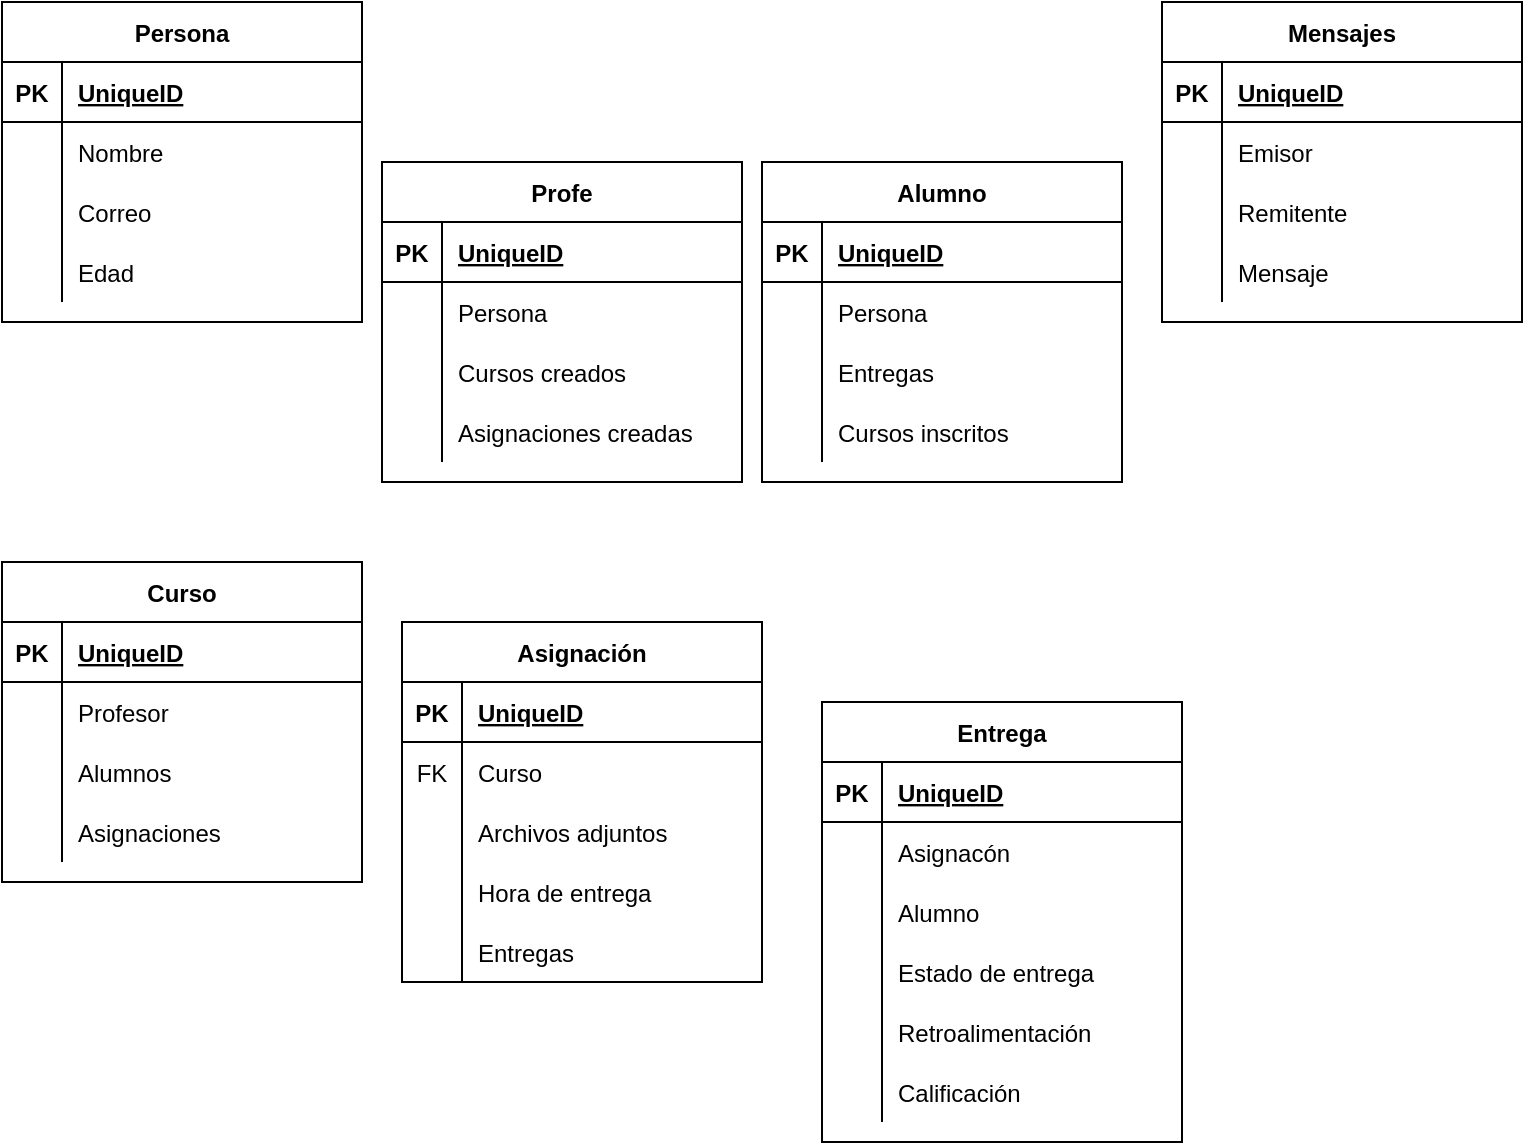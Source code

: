 <mxfile version="14.5.1" type="device"><diagram id="R2lEEEUBdFMjLlhIrx00" name="Page-1"><mxGraphModel dx="1086" dy="966" grid="1" gridSize="10" guides="1" tooltips="1" connect="1" arrows="1" fold="1" page="1" pageScale="1" pageWidth="850" pageHeight="1100" background="none" math="0" shadow="0" extFonts="Permanent Marker^https://fonts.googleapis.com/css?family=Permanent+Marker"><root><mxCell id="0"/><mxCell id="1" parent="0"/><mxCell id="Jiv9dz9tbKsuWV7zUloT-1" value="Persona" style="shape=table;startSize=30;container=1;collapsible=1;childLayout=tableLayout;fixedRows=1;rowLines=0;fontStyle=1;align=center;resizeLast=1;" parent="1" vertex="1"><mxGeometry x="20" y="240" width="180" height="160" as="geometry"/></mxCell><mxCell id="Jiv9dz9tbKsuWV7zUloT-2" value="" style="shape=partialRectangle;collapsible=0;dropTarget=0;pointerEvents=0;fillColor=none;top=0;left=0;bottom=1;right=0;points=[[0,0.5],[1,0.5]];portConstraint=eastwest;" parent="Jiv9dz9tbKsuWV7zUloT-1" vertex="1"><mxGeometry y="30" width="180" height="30" as="geometry"/></mxCell><mxCell id="Jiv9dz9tbKsuWV7zUloT-3" value="PK" style="shape=partialRectangle;connectable=0;fillColor=none;top=0;left=0;bottom=0;right=0;fontStyle=1;overflow=hidden;" parent="Jiv9dz9tbKsuWV7zUloT-2" vertex="1"><mxGeometry width="30" height="30" as="geometry"/></mxCell><mxCell id="Jiv9dz9tbKsuWV7zUloT-4" value="UniqueID" style="shape=partialRectangle;connectable=0;fillColor=none;top=0;left=0;bottom=0;right=0;align=left;spacingLeft=6;fontStyle=5;overflow=hidden;" parent="Jiv9dz9tbKsuWV7zUloT-2" vertex="1"><mxGeometry x="30" width="150" height="30" as="geometry"/></mxCell><mxCell id="Jiv9dz9tbKsuWV7zUloT-5" value="" style="shape=partialRectangle;collapsible=0;dropTarget=0;pointerEvents=0;fillColor=none;top=0;left=0;bottom=0;right=0;points=[[0,0.5],[1,0.5]];portConstraint=eastwest;" parent="Jiv9dz9tbKsuWV7zUloT-1" vertex="1"><mxGeometry y="60" width="180" height="30" as="geometry"/></mxCell><mxCell id="Jiv9dz9tbKsuWV7zUloT-6" value="" style="shape=partialRectangle;connectable=0;fillColor=none;top=0;left=0;bottom=0;right=0;editable=1;overflow=hidden;" parent="Jiv9dz9tbKsuWV7zUloT-5" vertex="1"><mxGeometry width="30" height="30" as="geometry"/></mxCell><mxCell id="Jiv9dz9tbKsuWV7zUloT-7" value="Nombre" style="shape=partialRectangle;connectable=0;fillColor=none;top=0;left=0;bottom=0;right=0;align=left;spacingLeft=6;overflow=hidden;" parent="Jiv9dz9tbKsuWV7zUloT-5" vertex="1"><mxGeometry x="30" width="150" height="30" as="geometry"/></mxCell><mxCell id="Jiv9dz9tbKsuWV7zUloT-8" value="" style="shape=partialRectangle;collapsible=0;dropTarget=0;pointerEvents=0;fillColor=none;top=0;left=0;bottom=0;right=0;points=[[0,0.5],[1,0.5]];portConstraint=eastwest;" parent="Jiv9dz9tbKsuWV7zUloT-1" vertex="1"><mxGeometry y="90" width="180" height="30" as="geometry"/></mxCell><mxCell id="Jiv9dz9tbKsuWV7zUloT-9" value="" style="shape=partialRectangle;connectable=0;fillColor=none;top=0;left=0;bottom=0;right=0;editable=1;overflow=hidden;" parent="Jiv9dz9tbKsuWV7zUloT-8" vertex="1"><mxGeometry width="30" height="30" as="geometry"/></mxCell><mxCell id="Jiv9dz9tbKsuWV7zUloT-10" value="Correo" style="shape=partialRectangle;connectable=0;fillColor=none;top=0;left=0;bottom=0;right=0;align=left;spacingLeft=6;overflow=hidden;" parent="Jiv9dz9tbKsuWV7zUloT-8" vertex="1"><mxGeometry x="30" width="150" height="30" as="geometry"/></mxCell><mxCell id="Jiv9dz9tbKsuWV7zUloT-11" value="" style="shape=partialRectangle;collapsible=0;dropTarget=0;pointerEvents=0;fillColor=none;top=0;left=0;bottom=0;right=0;points=[[0,0.5],[1,0.5]];portConstraint=eastwest;" parent="Jiv9dz9tbKsuWV7zUloT-1" vertex="1"><mxGeometry y="120" width="180" height="30" as="geometry"/></mxCell><mxCell id="Jiv9dz9tbKsuWV7zUloT-12" value="" style="shape=partialRectangle;connectable=0;fillColor=none;top=0;left=0;bottom=0;right=0;editable=1;overflow=hidden;" parent="Jiv9dz9tbKsuWV7zUloT-11" vertex="1"><mxGeometry width="30" height="30" as="geometry"/></mxCell><mxCell id="Jiv9dz9tbKsuWV7zUloT-13" value="Edad" style="shape=partialRectangle;connectable=0;fillColor=none;top=0;left=0;bottom=0;right=0;align=left;spacingLeft=6;overflow=hidden;" parent="Jiv9dz9tbKsuWV7zUloT-11" vertex="1"><mxGeometry x="30" width="150" height="30" as="geometry"/></mxCell><mxCell id="Jiv9dz9tbKsuWV7zUloT-14" value="Curso" style="shape=table;startSize=30;container=1;collapsible=1;childLayout=tableLayout;fixedRows=1;rowLines=0;fontStyle=1;align=center;resizeLast=1;" parent="1" vertex="1"><mxGeometry x="20" y="520" width="180" height="160" as="geometry"/></mxCell><mxCell id="Jiv9dz9tbKsuWV7zUloT-15" value="" style="shape=partialRectangle;collapsible=0;dropTarget=0;pointerEvents=0;fillColor=none;top=0;left=0;bottom=1;right=0;points=[[0,0.5],[1,0.5]];portConstraint=eastwest;" parent="Jiv9dz9tbKsuWV7zUloT-14" vertex="1"><mxGeometry y="30" width="180" height="30" as="geometry"/></mxCell><mxCell id="Jiv9dz9tbKsuWV7zUloT-16" value="PK" style="shape=partialRectangle;connectable=0;fillColor=none;top=0;left=0;bottom=0;right=0;fontStyle=1;overflow=hidden;" parent="Jiv9dz9tbKsuWV7zUloT-15" vertex="1"><mxGeometry width="30" height="30" as="geometry"/></mxCell><mxCell id="Jiv9dz9tbKsuWV7zUloT-17" value="UniqueID" style="shape=partialRectangle;connectable=0;fillColor=none;top=0;left=0;bottom=0;right=0;align=left;spacingLeft=6;fontStyle=5;overflow=hidden;" parent="Jiv9dz9tbKsuWV7zUloT-15" vertex="1"><mxGeometry x="30" width="150" height="30" as="geometry"/></mxCell><mxCell id="Jiv9dz9tbKsuWV7zUloT-18" value="" style="shape=partialRectangle;collapsible=0;dropTarget=0;pointerEvents=0;fillColor=none;top=0;left=0;bottom=0;right=0;points=[[0,0.5],[1,0.5]];portConstraint=eastwest;" parent="Jiv9dz9tbKsuWV7zUloT-14" vertex="1"><mxGeometry y="60" width="180" height="30" as="geometry"/></mxCell><mxCell id="Jiv9dz9tbKsuWV7zUloT-19" value="" style="shape=partialRectangle;connectable=0;fillColor=none;top=0;left=0;bottom=0;right=0;editable=1;overflow=hidden;" parent="Jiv9dz9tbKsuWV7zUloT-18" vertex="1"><mxGeometry width="30" height="30" as="geometry"/></mxCell><mxCell id="Jiv9dz9tbKsuWV7zUloT-20" value="Profesor" style="shape=partialRectangle;connectable=0;fillColor=none;top=0;left=0;bottom=0;right=0;align=left;spacingLeft=6;overflow=hidden;" parent="Jiv9dz9tbKsuWV7zUloT-18" vertex="1"><mxGeometry x="30" width="150" height="30" as="geometry"/></mxCell><mxCell id="Jiv9dz9tbKsuWV7zUloT-21" value="" style="shape=partialRectangle;collapsible=0;dropTarget=0;pointerEvents=0;fillColor=none;top=0;left=0;bottom=0;right=0;points=[[0,0.5],[1,0.5]];portConstraint=eastwest;" parent="Jiv9dz9tbKsuWV7zUloT-14" vertex="1"><mxGeometry y="90" width="180" height="30" as="geometry"/></mxCell><mxCell id="Jiv9dz9tbKsuWV7zUloT-22" value="" style="shape=partialRectangle;connectable=0;fillColor=none;top=0;left=0;bottom=0;right=0;editable=1;overflow=hidden;" parent="Jiv9dz9tbKsuWV7zUloT-21" vertex="1"><mxGeometry width="30" height="30" as="geometry"/></mxCell><mxCell id="Jiv9dz9tbKsuWV7zUloT-23" value="Alumnos" style="shape=partialRectangle;connectable=0;fillColor=none;top=0;left=0;bottom=0;right=0;align=left;spacingLeft=6;overflow=hidden;" parent="Jiv9dz9tbKsuWV7zUloT-21" vertex="1"><mxGeometry x="30" width="150" height="30" as="geometry"/></mxCell><mxCell id="Jiv9dz9tbKsuWV7zUloT-24" value="" style="shape=partialRectangle;collapsible=0;dropTarget=0;pointerEvents=0;fillColor=none;top=0;left=0;bottom=0;right=0;points=[[0,0.5],[1,0.5]];portConstraint=eastwest;" parent="Jiv9dz9tbKsuWV7zUloT-14" vertex="1"><mxGeometry y="120" width="180" height="30" as="geometry"/></mxCell><mxCell id="Jiv9dz9tbKsuWV7zUloT-25" value="" style="shape=partialRectangle;connectable=0;fillColor=none;top=0;left=0;bottom=0;right=0;editable=1;overflow=hidden;" parent="Jiv9dz9tbKsuWV7zUloT-24" vertex="1"><mxGeometry width="30" height="30" as="geometry"/></mxCell><mxCell id="Jiv9dz9tbKsuWV7zUloT-26" value="Asignaciones" style="shape=partialRectangle;connectable=0;fillColor=none;top=0;left=0;bottom=0;right=0;align=left;spacingLeft=6;overflow=hidden;" parent="Jiv9dz9tbKsuWV7zUloT-24" vertex="1"><mxGeometry x="30" width="150" height="30" as="geometry"/></mxCell><mxCell id="Jiv9dz9tbKsuWV7zUloT-27" value="Asignación" style="shape=table;startSize=30;container=1;collapsible=1;childLayout=tableLayout;fixedRows=1;rowLines=0;fontStyle=1;align=center;resizeLast=1;" parent="1" vertex="1"><mxGeometry x="220" y="550" width="180" height="180" as="geometry"/></mxCell><mxCell id="Jiv9dz9tbKsuWV7zUloT-28" value="" style="shape=partialRectangle;collapsible=0;dropTarget=0;pointerEvents=0;fillColor=none;top=0;left=0;bottom=1;right=0;points=[[0,0.5],[1,0.5]];portConstraint=eastwest;" parent="Jiv9dz9tbKsuWV7zUloT-27" vertex="1"><mxGeometry y="30" width="180" height="30" as="geometry"/></mxCell><mxCell id="Jiv9dz9tbKsuWV7zUloT-29" value="PK" style="shape=partialRectangle;connectable=0;fillColor=none;top=0;left=0;bottom=0;right=0;fontStyle=1;overflow=hidden;" parent="Jiv9dz9tbKsuWV7zUloT-28" vertex="1"><mxGeometry width="30" height="30" as="geometry"/></mxCell><mxCell id="Jiv9dz9tbKsuWV7zUloT-30" value="UniqueID" style="shape=partialRectangle;connectable=0;fillColor=none;top=0;left=0;bottom=0;right=0;align=left;spacingLeft=6;fontStyle=5;overflow=hidden;" parent="Jiv9dz9tbKsuWV7zUloT-28" vertex="1"><mxGeometry x="30" width="150" height="30" as="geometry"/></mxCell><mxCell id="Jiv9dz9tbKsuWV7zUloT-31" value="" style="shape=partialRectangle;collapsible=0;dropTarget=0;pointerEvents=0;fillColor=none;top=0;left=0;bottom=0;right=0;points=[[0,0.5],[1,0.5]];portConstraint=eastwest;" parent="Jiv9dz9tbKsuWV7zUloT-27" vertex="1"><mxGeometry y="60" width="180" height="30" as="geometry"/></mxCell><mxCell id="Jiv9dz9tbKsuWV7zUloT-32" value="FK" style="shape=partialRectangle;connectable=0;fillColor=none;top=0;left=0;bottom=0;right=0;editable=1;overflow=hidden;" parent="Jiv9dz9tbKsuWV7zUloT-31" vertex="1"><mxGeometry width="30" height="30" as="geometry"/></mxCell><mxCell id="Jiv9dz9tbKsuWV7zUloT-33" value="Curso" style="shape=partialRectangle;connectable=0;fillColor=none;top=0;left=0;bottom=0;right=0;align=left;spacingLeft=6;overflow=hidden;" parent="Jiv9dz9tbKsuWV7zUloT-31" vertex="1"><mxGeometry x="30" width="150" height="30" as="geometry"/></mxCell><mxCell id="Jiv9dz9tbKsuWV7zUloT-34" value="" style="shape=partialRectangle;collapsible=0;dropTarget=0;pointerEvents=0;fillColor=none;top=0;left=0;bottom=0;right=0;points=[[0,0.5],[1,0.5]];portConstraint=eastwest;" parent="Jiv9dz9tbKsuWV7zUloT-27" vertex="1"><mxGeometry y="90" width="180" height="30" as="geometry"/></mxCell><mxCell id="Jiv9dz9tbKsuWV7zUloT-35" value="" style="shape=partialRectangle;connectable=0;fillColor=none;top=0;left=0;bottom=0;right=0;editable=1;overflow=hidden;" parent="Jiv9dz9tbKsuWV7zUloT-34" vertex="1"><mxGeometry width="30" height="30" as="geometry"/></mxCell><mxCell id="Jiv9dz9tbKsuWV7zUloT-36" value="Archivos adjuntos" style="shape=partialRectangle;connectable=0;fillColor=none;top=0;left=0;bottom=0;right=0;align=left;spacingLeft=6;overflow=hidden;" parent="Jiv9dz9tbKsuWV7zUloT-34" vertex="1"><mxGeometry x="30" width="150" height="30" as="geometry"/></mxCell><mxCell id="Jiv9dz9tbKsuWV7zUloT-37" value="" style="shape=partialRectangle;collapsible=0;dropTarget=0;pointerEvents=0;fillColor=none;top=0;left=0;bottom=0;right=0;points=[[0,0.5],[1,0.5]];portConstraint=eastwest;" parent="Jiv9dz9tbKsuWV7zUloT-27" vertex="1"><mxGeometry y="120" width="180" height="30" as="geometry"/></mxCell><mxCell id="Jiv9dz9tbKsuWV7zUloT-38" value="" style="shape=partialRectangle;connectable=0;fillColor=none;top=0;left=0;bottom=0;right=0;editable=1;overflow=hidden;" parent="Jiv9dz9tbKsuWV7zUloT-37" vertex="1"><mxGeometry width="30" height="30" as="geometry"/></mxCell><mxCell id="Jiv9dz9tbKsuWV7zUloT-39" value="Hora de entrega" style="shape=partialRectangle;connectable=0;fillColor=none;top=0;left=0;bottom=0;right=0;align=left;spacingLeft=6;overflow=hidden;" parent="Jiv9dz9tbKsuWV7zUloT-37" vertex="1"><mxGeometry x="30" width="150" height="30" as="geometry"/></mxCell><mxCell id="Jiv9dz9tbKsuWV7zUloT-40" value="" style="shape=partialRectangle;collapsible=0;dropTarget=0;pointerEvents=0;fillColor=none;top=0;left=0;bottom=0;right=0;points=[[0,0.5],[1,0.5]];portConstraint=eastwest;" parent="Jiv9dz9tbKsuWV7zUloT-27" vertex="1"><mxGeometry y="150" width="180" height="30" as="geometry"/></mxCell><mxCell id="Jiv9dz9tbKsuWV7zUloT-41" value="" style="shape=partialRectangle;connectable=0;fillColor=none;top=0;left=0;bottom=0;right=0;fontStyle=0;overflow=hidden;" parent="Jiv9dz9tbKsuWV7zUloT-40" vertex="1"><mxGeometry width="30" height="30" as="geometry"/></mxCell><mxCell id="Jiv9dz9tbKsuWV7zUloT-42" value="Entregas" style="shape=partialRectangle;connectable=0;fillColor=none;top=0;left=0;bottom=0;right=0;align=left;spacingLeft=6;fontStyle=0;overflow=hidden;" parent="Jiv9dz9tbKsuWV7zUloT-40" vertex="1"><mxGeometry x="30" width="150" height="30" as="geometry"/></mxCell><mxCell id="Jiv9dz9tbKsuWV7zUloT-44" value="Mensajes" style="shape=table;startSize=30;container=1;collapsible=1;childLayout=tableLayout;fixedRows=1;rowLines=0;fontStyle=1;align=center;resizeLast=1;" parent="1" vertex="1"><mxGeometry x="600" y="240" width="180" height="160" as="geometry"/></mxCell><mxCell id="Jiv9dz9tbKsuWV7zUloT-45" value="" style="shape=partialRectangle;collapsible=0;dropTarget=0;pointerEvents=0;fillColor=none;top=0;left=0;bottom=1;right=0;points=[[0,0.5],[1,0.5]];portConstraint=eastwest;" parent="Jiv9dz9tbKsuWV7zUloT-44" vertex="1"><mxGeometry y="30" width="180" height="30" as="geometry"/></mxCell><mxCell id="Jiv9dz9tbKsuWV7zUloT-46" value="PK" style="shape=partialRectangle;connectable=0;fillColor=none;top=0;left=0;bottom=0;right=0;fontStyle=1;overflow=hidden;" parent="Jiv9dz9tbKsuWV7zUloT-45" vertex="1"><mxGeometry width="30" height="30" as="geometry"/></mxCell><mxCell id="Jiv9dz9tbKsuWV7zUloT-47" value="UniqueID" style="shape=partialRectangle;connectable=0;fillColor=none;top=0;left=0;bottom=0;right=0;align=left;spacingLeft=6;fontStyle=5;overflow=hidden;" parent="Jiv9dz9tbKsuWV7zUloT-45" vertex="1"><mxGeometry x="30" width="150" height="30" as="geometry"/></mxCell><mxCell id="Jiv9dz9tbKsuWV7zUloT-48" value="" style="shape=partialRectangle;collapsible=0;dropTarget=0;pointerEvents=0;fillColor=none;top=0;left=0;bottom=0;right=0;points=[[0,0.5],[1,0.5]];portConstraint=eastwest;" parent="Jiv9dz9tbKsuWV7zUloT-44" vertex="1"><mxGeometry y="60" width="180" height="30" as="geometry"/></mxCell><mxCell id="Jiv9dz9tbKsuWV7zUloT-49" value="" style="shape=partialRectangle;connectable=0;fillColor=none;top=0;left=0;bottom=0;right=0;editable=1;overflow=hidden;" parent="Jiv9dz9tbKsuWV7zUloT-48" vertex="1"><mxGeometry width="30" height="30" as="geometry"/></mxCell><mxCell id="Jiv9dz9tbKsuWV7zUloT-50" value="Emisor" style="shape=partialRectangle;connectable=0;fillColor=none;top=0;left=0;bottom=0;right=0;align=left;spacingLeft=6;overflow=hidden;" parent="Jiv9dz9tbKsuWV7zUloT-48" vertex="1"><mxGeometry x="30" width="150" height="30" as="geometry"/></mxCell><mxCell id="Jiv9dz9tbKsuWV7zUloT-51" value="" style="shape=partialRectangle;collapsible=0;dropTarget=0;pointerEvents=0;fillColor=none;top=0;left=0;bottom=0;right=0;points=[[0,0.5],[1,0.5]];portConstraint=eastwest;" parent="Jiv9dz9tbKsuWV7zUloT-44" vertex="1"><mxGeometry y="90" width="180" height="30" as="geometry"/></mxCell><mxCell id="Jiv9dz9tbKsuWV7zUloT-52" value="" style="shape=partialRectangle;connectable=0;fillColor=none;top=0;left=0;bottom=0;right=0;editable=1;overflow=hidden;" parent="Jiv9dz9tbKsuWV7zUloT-51" vertex="1"><mxGeometry width="30" height="30" as="geometry"/></mxCell><mxCell id="Jiv9dz9tbKsuWV7zUloT-53" value="Remitente" style="shape=partialRectangle;connectable=0;fillColor=none;top=0;left=0;bottom=0;right=0;align=left;spacingLeft=6;overflow=hidden;" parent="Jiv9dz9tbKsuWV7zUloT-51" vertex="1"><mxGeometry x="30" width="150" height="30" as="geometry"/></mxCell><mxCell id="Jiv9dz9tbKsuWV7zUloT-54" value="" style="shape=partialRectangle;collapsible=0;dropTarget=0;pointerEvents=0;fillColor=none;top=0;left=0;bottom=0;right=0;points=[[0,0.5],[1,0.5]];portConstraint=eastwest;" parent="Jiv9dz9tbKsuWV7zUloT-44" vertex="1"><mxGeometry y="120" width="180" height="30" as="geometry"/></mxCell><mxCell id="Jiv9dz9tbKsuWV7zUloT-55" value="" style="shape=partialRectangle;connectable=0;fillColor=none;top=0;left=0;bottom=0;right=0;editable=1;overflow=hidden;" parent="Jiv9dz9tbKsuWV7zUloT-54" vertex="1"><mxGeometry width="30" height="30" as="geometry"/></mxCell><mxCell id="Jiv9dz9tbKsuWV7zUloT-56" value="Mensaje" style="shape=partialRectangle;connectable=0;fillColor=none;top=0;left=0;bottom=0;right=0;align=left;spacingLeft=6;overflow=hidden;" parent="Jiv9dz9tbKsuWV7zUloT-54" vertex="1"><mxGeometry x="30" width="150" height="30" as="geometry"/></mxCell><mxCell id="Jiv9dz9tbKsuWV7zUloT-57" value="Entrega" style="shape=table;startSize=30;container=1;collapsible=1;childLayout=tableLayout;fixedRows=1;rowLines=0;fontStyle=1;align=center;resizeLast=1;" parent="1" vertex="1"><mxGeometry x="430" y="590" width="180" height="220" as="geometry"/></mxCell><mxCell id="Jiv9dz9tbKsuWV7zUloT-58" value="" style="shape=partialRectangle;collapsible=0;dropTarget=0;pointerEvents=0;fillColor=none;top=0;left=0;bottom=1;right=0;points=[[0,0.5],[1,0.5]];portConstraint=eastwest;" parent="Jiv9dz9tbKsuWV7zUloT-57" vertex="1"><mxGeometry y="30" width="180" height="30" as="geometry"/></mxCell><mxCell id="Jiv9dz9tbKsuWV7zUloT-59" value="PK" style="shape=partialRectangle;connectable=0;fillColor=none;top=0;left=0;bottom=0;right=0;fontStyle=1;overflow=hidden;" parent="Jiv9dz9tbKsuWV7zUloT-58" vertex="1"><mxGeometry width="30" height="30" as="geometry"/></mxCell><mxCell id="Jiv9dz9tbKsuWV7zUloT-60" value="UniqueID" style="shape=partialRectangle;connectable=0;fillColor=none;top=0;left=0;bottom=0;right=0;align=left;spacingLeft=6;fontStyle=5;overflow=hidden;" parent="Jiv9dz9tbKsuWV7zUloT-58" vertex="1"><mxGeometry x="30" width="150" height="30" as="geometry"/></mxCell><mxCell id="Jiv9dz9tbKsuWV7zUloT-61" value="" style="shape=partialRectangle;collapsible=0;dropTarget=0;pointerEvents=0;fillColor=none;top=0;left=0;bottom=0;right=0;points=[[0,0.5],[1,0.5]];portConstraint=eastwest;" parent="Jiv9dz9tbKsuWV7zUloT-57" vertex="1"><mxGeometry y="60" width="180" height="30" as="geometry"/></mxCell><mxCell id="Jiv9dz9tbKsuWV7zUloT-62" value="" style="shape=partialRectangle;connectable=0;fillColor=none;top=0;left=0;bottom=0;right=0;editable=1;overflow=hidden;" parent="Jiv9dz9tbKsuWV7zUloT-61" vertex="1"><mxGeometry width="30" height="30" as="geometry"/></mxCell><mxCell id="Jiv9dz9tbKsuWV7zUloT-63" value="Asignacón" style="shape=partialRectangle;connectable=0;fillColor=none;top=0;left=0;bottom=0;right=0;align=left;spacingLeft=6;overflow=hidden;" parent="Jiv9dz9tbKsuWV7zUloT-61" vertex="1"><mxGeometry x="30" width="150" height="30" as="geometry"/></mxCell><mxCell id="Jiv9dz9tbKsuWV7zUloT-64" value="" style="shape=partialRectangle;collapsible=0;dropTarget=0;pointerEvents=0;fillColor=none;top=0;left=0;bottom=0;right=0;points=[[0,0.5],[1,0.5]];portConstraint=eastwest;" parent="Jiv9dz9tbKsuWV7zUloT-57" vertex="1"><mxGeometry y="90" width="180" height="30" as="geometry"/></mxCell><mxCell id="Jiv9dz9tbKsuWV7zUloT-65" value="" style="shape=partialRectangle;connectable=0;fillColor=none;top=0;left=0;bottom=0;right=0;editable=1;overflow=hidden;" parent="Jiv9dz9tbKsuWV7zUloT-64" vertex="1"><mxGeometry width="30" height="30" as="geometry"/></mxCell><mxCell id="Jiv9dz9tbKsuWV7zUloT-66" value="Alumno" style="shape=partialRectangle;connectable=0;fillColor=none;top=0;left=0;bottom=0;right=0;align=left;spacingLeft=6;overflow=hidden;" parent="Jiv9dz9tbKsuWV7zUloT-64" vertex="1"><mxGeometry x="30" width="150" height="30" as="geometry"/></mxCell><mxCell id="Jiv9dz9tbKsuWV7zUloT-67" value="" style="shape=partialRectangle;collapsible=0;dropTarget=0;pointerEvents=0;fillColor=none;top=0;left=0;bottom=0;right=0;points=[[0,0.5],[1,0.5]];portConstraint=eastwest;" parent="Jiv9dz9tbKsuWV7zUloT-57" vertex="1"><mxGeometry y="120" width="180" height="30" as="geometry"/></mxCell><mxCell id="Jiv9dz9tbKsuWV7zUloT-68" value="" style="shape=partialRectangle;connectable=0;fillColor=none;top=0;left=0;bottom=0;right=0;editable=1;overflow=hidden;" parent="Jiv9dz9tbKsuWV7zUloT-67" vertex="1"><mxGeometry width="30" height="30" as="geometry"/></mxCell><mxCell id="Jiv9dz9tbKsuWV7zUloT-69" value="Estado de entrega" style="shape=partialRectangle;connectable=0;fillColor=none;top=0;left=0;bottom=0;right=0;align=left;spacingLeft=6;overflow=hidden;" parent="Jiv9dz9tbKsuWV7zUloT-67" vertex="1"><mxGeometry x="30" width="150" height="30" as="geometry"/></mxCell><mxCell id="Jiv9dz9tbKsuWV7zUloT-70" value="" style="shape=partialRectangle;collapsible=0;dropTarget=0;pointerEvents=0;fillColor=none;top=0;left=0;bottom=0;right=0;points=[[0,0.5],[1,0.5]];portConstraint=eastwest;" parent="Jiv9dz9tbKsuWV7zUloT-57" vertex="1"><mxGeometry y="150" width="180" height="30" as="geometry"/></mxCell><mxCell id="Jiv9dz9tbKsuWV7zUloT-71" value="" style="shape=partialRectangle;connectable=0;fillColor=none;top=0;left=0;bottom=0;right=0;editable=1;overflow=hidden;" parent="Jiv9dz9tbKsuWV7zUloT-70" vertex="1"><mxGeometry width="30" height="30" as="geometry"/></mxCell><mxCell id="Jiv9dz9tbKsuWV7zUloT-72" value="Retroalimentación" style="shape=partialRectangle;connectable=0;fillColor=none;top=0;left=0;bottom=0;right=0;align=left;spacingLeft=6;overflow=hidden;" parent="Jiv9dz9tbKsuWV7zUloT-70" vertex="1"><mxGeometry x="30" width="150" height="30" as="geometry"/></mxCell><mxCell id="Jiv9dz9tbKsuWV7zUloT-77" value="" style="shape=partialRectangle;collapsible=0;dropTarget=0;pointerEvents=0;fillColor=none;top=0;left=0;bottom=0;right=0;points=[[0,0.5],[1,0.5]];portConstraint=eastwest;" parent="Jiv9dz9tbKsuWV7zUloT-57" vertex="1"><mxGeometry y="180" width="180" height="30" as="geometry"/></mxCell><mxCell id="Jiv9dz9tbKsuWV7zUloT-78" value="" style="shape=partialRectangle;connectable=0;fillColor=none;top=0;left=0;bottom=0;right=0;editable=1;overflow=hidden;" parent="Jiv9dz9tbKsuWV7zUloT-77" vertex="1"><mxGeometry width="30" height="30" as="geometry"/></mxCell><mxCell id="Jiv9dz9tbKsuWV7zUloT-79" value="Calificación" style="shape=partialRectangle;connectable=0;fillColor=none;top=0;left=0;bottom=0;right=0;align=left;spacingLeft=6;overflow=hidden;" parent="Jiv9dz9tbKsuWV7zUloT-77" vertex="1"><mxGeometry x="30" width="150" height="30" as="geometry"/></mxCell><mxCell id="Jiv9dz9tbKsuWV7zUloT-93" value="Profe" style="shape=table;startSize=30;container=1;collapsible=1;childLayout=tableLayout;fixedRows=1;rowLines=0;fontStyle=1;align=center;resizeLast=1;" parent="1" vertex="1"><mxGeometry x="210" y="320" width="180" height="160" as="geometry"/></mxCell><mxCell id="Jiv9dz9tbKsuWV7zUloT-94" value="" style="shape=partialRectangle;collapsible=0;dropTarget=0;pointerEvents=0;fillColor=none;top=0;left=0;bottom=1;right=0;points=[[0,0.5],[1,0.5]];portConstraint=eastwest;" parent="Jiv9dz9tbKsuWV7zUloT-93" vertex="1"><mxGeometry y="30" width="180" height="30" as="geometry"/></mxCell><mxCell id="Jiv9dz9tbKsuWV7zUloT-95" value="PK" style="shape=partialRectangle;connectable=0;fillColor=none;top=0;left=0;bottom=0;right=0;fontStyle=1;overflow=hidden;" parent="Jiv9dz9tbKsuWV7zUloT-94" vertex="1"><mxGeometry width="30" height="30" as="geometry"/></mxCell><mxCell id="Jiv9dz9tbKsuWV7zUloT-96" value="UniqueID" style="shape=partialRectangle;connectable=0;fillColor=none;top=0;left=0;bottom=0;right=0;align=left;spacingLeft=6;fontStyle=5;overflow=hidden;" parent="Jiv9dz9tbKsuWV7zUloT-94" vertex="1"><mxGeometry x="30" width="150" height="30" as="geometry"/></mxCell><mxCell id="Jiv9dz9tbKsuWV7zUloT-97" value="" style="shape=partialRectangle;collapsible=0;dropTarget=0;pointerEvents=0;fillColor=none;top=0;left=0;bottom=0;right=0;points=[[0,0.5],[1,0.5]];portConstraint=eastwest;" parent="Jiv9dz9tbKsuWV7zUloT-93" vertex="1"><mxGeometry y="60" width="180" height="30" as="geometry"/></mxCell><mxCell id="Jiv9dz9tbKsuWV7zUloT-98" value="" style="shape=partialRectangle;connectable=0;fillColor=none;top=0;left=0;bottom=0;right=0;editable=1;overflow=hidden;" parent="Jiv9dz9tbKsuWV7zUloT-97" vertex="1"><mxGeometry width="30" height="30" as="geometry"/></mxCell><mxCell id="Jiv9dz9tbKsuWV7zUloT-99" value="Persona" style="shape=partialRectangle;connectable=0;fillColor=none;top=0;left=0;bottom=0;right=0;align=left;spacingLeft=6;overflow=hidden;" parent="Jiv9dz9tbKsuWV7zUloT-97" vertex="1"><mxGeometry x="30" width="150" height="30" as="geometry"/></mxCell><mxCell id="Jiv9dz9tbKsuWV7zUloT-100" value="" style="shape=partialRectangle;collapsible=0;dropTarget=0;pointerEvents=0;fillColor=none;top=0;left=0;bottom=0;right=0;points=[[0,0.5],[1,0.5]];portConstraint=eastwest;" parent="Jiv9dz9tbKsuWV7zUloT-93" vertex="1"><mxGeometry y="90" width="180" height="30" as="geometry"/></mxCell><mxCell id="Jiv9dz9tbKsuWV7zUloT-101" value="" style="shape=partialRectangle;connectable=0;fillColor=none;top=0;left=0;bottom=0;right=0;editable=1;overflow=hidden;" parent="Jiv9dz9tbKsuWV7zUloT-100" vertex="1"><mxGeometry width="30" height="30" as="geometry"/></mxCell><mxCell id="Jiv9dz9tbKsuWV7zUloT-102" value="Cursos creados" style="shape=partialRectangle;connectable=0;fillColor=none;top=0;left=0;bottom=0;right=0;align=left;spacingLeft=6;overflow=hidden;" parent="Jiv9dz9tbKsuWV7zUloT-100" vertex="1"><mxGeometry x="30" width="150" height="30" as="geometry"/></mxCell><mxCell id="Jiv9dz9tbKsuWV7zUloT-103" value="" style="shape=partialRectangle;collapsible=0;dropTarget=0;pointerEvents=0;fillColor=none;top=0;left=0;bottom=0;right=0;points=[[0,0.5],[1,0.5]];portConstraint=eastwest;" parent="Jiv9dz9tbKsuWV7zUloT-93" vertex="1"><mxGeometry y="120" width="180" height="30" as="geometry"/></mxCell><mxCell id="Jiv9dz9tbKsuWV7zUloT-104" value="" style="shape=partialRectangle;connectable=0;fillColor=none;top=0;left=0;bottom=0;right=0;editable=1;overflow=hidden;" parent="Jiv9dz9tbKsuWV7zUloT-103" vertex="1"><mxGeometry width="30" height="30" as="geometry"/></mxCell><mxCell id="Jiv9dz9tbKsuWV7zUloT-105" value="Asignaciones creadas" style="shape=partialRectangle;connectable=0;fillColor=none;top=0;left=0;bottom=0;right=0;align=left;spacingLeft=6;overflow=hidden;" parent="Jiv9dz9tbKsuWV7zUloT-103" vertex="1"><mxGeometry x="30" width="150" height="30" as="geometry"/></mxCell><mxCell id="Jiv9dz9tbKsuWV7zUloT-106" value="Alumno" style="shape=table;startSize=30;container=1;collapsible=1;childLayout=tableLayout;fixedRows=1;rowLines=0;fontStyle=1;align=center;resizeLast=1;" parent="1" vertex="1"><mxGeometry x="400" y="320" width="180" height="160" as="geometry"/></mxCell><mxCell id="Jiv9dz9tbKsuWV7zUloT-107" value="" style="shape=partialRectangle;collapsible=0;dropTarget=0;pointerEvents=0;fillColor=none;top=0;left=0;bottom=1;right=0;points=[[0,0.5],[1,0.5]];portConstraint=eastwest;" parent="Jiv9dz9tbKsuWV7zUloT-106" vertex="1"><mxGeometry y="30" width="180" height="30" as="geometry"/></mxCell><mxCell id="Jiv9dz9tbKsuWV7zUloT-108" value="PK" style="shape=partialRectangle;connectable=0;fillColor=none;top=0;left=0;bottom=0;right=0;fontStyle=1;overflow=hidden;" parent="Jiv9dz9tbKsuWV7zUloT-107" vertex="1"><mxGeometry width="30" height="30" as="geometry"/></mxCell><mxCell id="Jiv9dz9tbKsuWV7zUloT-109" value="UniqueID" style="shape=partialRectangle;connectable=0;fillColor=none;top=0;left=0;bottom=0;right=0;align=left;spacingLeft=6;fontStyle=5;overflow=hidden;" parent="Jiv9dz9tbKsuWV7zUloT-107" vertex="1"><mxGeometry x="30" width="150" height="30" as="geometry"/></mxCell><mxCell id="Jiv9dz9tbKsuWV7zUloT-110" value="" style="shape=partialRectangle;collapsible=0;dropTarget=0;pointerEvents=0;fillColor=none;top=0;left=0;bottom=0;right=0;points=[[0,0.5],[1,0.5]];portConstraint=eastwest;" parent="Jiv9dz9tbKsuWV7zUloT-106" vertex="1"><mxGeometry y="60" width="180" height="30" as="geometry"/></mxCell><mxCell id="Jiv9dz9tbKsuWV7zUloT-111" value="" style="shape=partialRectangle;connectable=0;fillColor=none;top=0;left=0;bottom=0;right=0;editable=1;overflow=hidden;" parent="Jiv9dz9tbKsuWV7zUloT-110" vertex="1"><mxGeometry width="30" height="30" as="geometry"/></mxCell><mxCell id="Jiv9dz9tbKsuWV7zUloT-112" value="Persona" style="shape=partialRectangle;connectable=0;fillColor=none;top=0;left=0;bottom=0;right=0;align=left;spacingLeft=6;overflow=hidden;" parent="Jiv9dz9tbKsuWV7zUloT-110" vertex="1"><mxGeometry x="30" width="150" height="30" as="geometry"/></mxCell><mxCell id="Jiv9dz9tbKsuWV7zUloT-116" value="" style="shape=partialRectangle;collapsible=0;dropTarget=0;pointerEvents=0;fillColor=none;top=0;left=0;bottom=0;right=0;points=[[0,0.5],[1,0.5]];portConstraint=eastwest;" parent="Jiv9dz9tbKsuWV7zUloT-106" vertex="1"><mxGeometry y="90" width="180" height="30" as="geometry"/></mxCell><mxCell id="Jiv9dz9tbKsuWV7zUloT-117" value="" style="shape=partialRectangle;connectable=0;fillColor=none;top=0;left=0;bottom=0;right=0;editable=1;overflow=hidden;" parent="Jiv9dz9tbKsuWV7zUloT-116" vertex="1"><mxGeometry width="30" height="30" as="geometry"/></mxCell><mxCell id="Jiv9dz9tbKsuWV7zUloT-118" value="Entregas" style="shape=partialRectangle;connectable=0;fillColor=none;top=0;left=0;bottom=0;right=0;align=left;spacingLeft=6;overflow=hidden;" parent="Jiv9dz9tbKsuWV7zUloT-116" vertex="1"><mxGeometry x="30" width="150" height="30" as="geometry"/></mxCell><mxCell id="Jiv9dz9tbKsuWV7zUloT-113" value="" style="shape=partialRectangle;collapsible=0;dropTarget=0;pointerEvents=0;fillColor=none;top=0;left=0;bottom=0;right=0;points=[[0,0.5],[1,0.5]];portConstraint=eastwest;" parent="Jiv9dz9tbKsuWV7zUloT-106" vertex="1"><mxGeometry y="120" width="180" height="30" as="geometry"/></mxCell><mxCell id="Jiv9dz9tbKsuWV7zUloT-114" value="" style="shape=partialRectangle;connectable=0;fillColor=none;top=0;left=0;bottom=0;right=0;editable=1;overflow=hidden;" parent="Jiv9dz9tbKsuWV7zUloT-113" vertex="1"><mxGeometry width="30" height="30" as="geometry"/></mxCell><mxCell id="Jiv9dz9tbKsuWV7zUloT-115" value="Cursos inscritos" style="shape=partialRectangle;connectable=0;fillColor=none;top=0;left=0;bottom=0;right=0;align=left;spacingLeft=6;overflow=hidden;" parent="Jiv9dz9tbKsuWV7zUloT-113" vertex="1"><mxGeometry x="30" width="150" height="30" as="geometry"/></mxCell></root></mxGraphModel></diagram></mxfile>